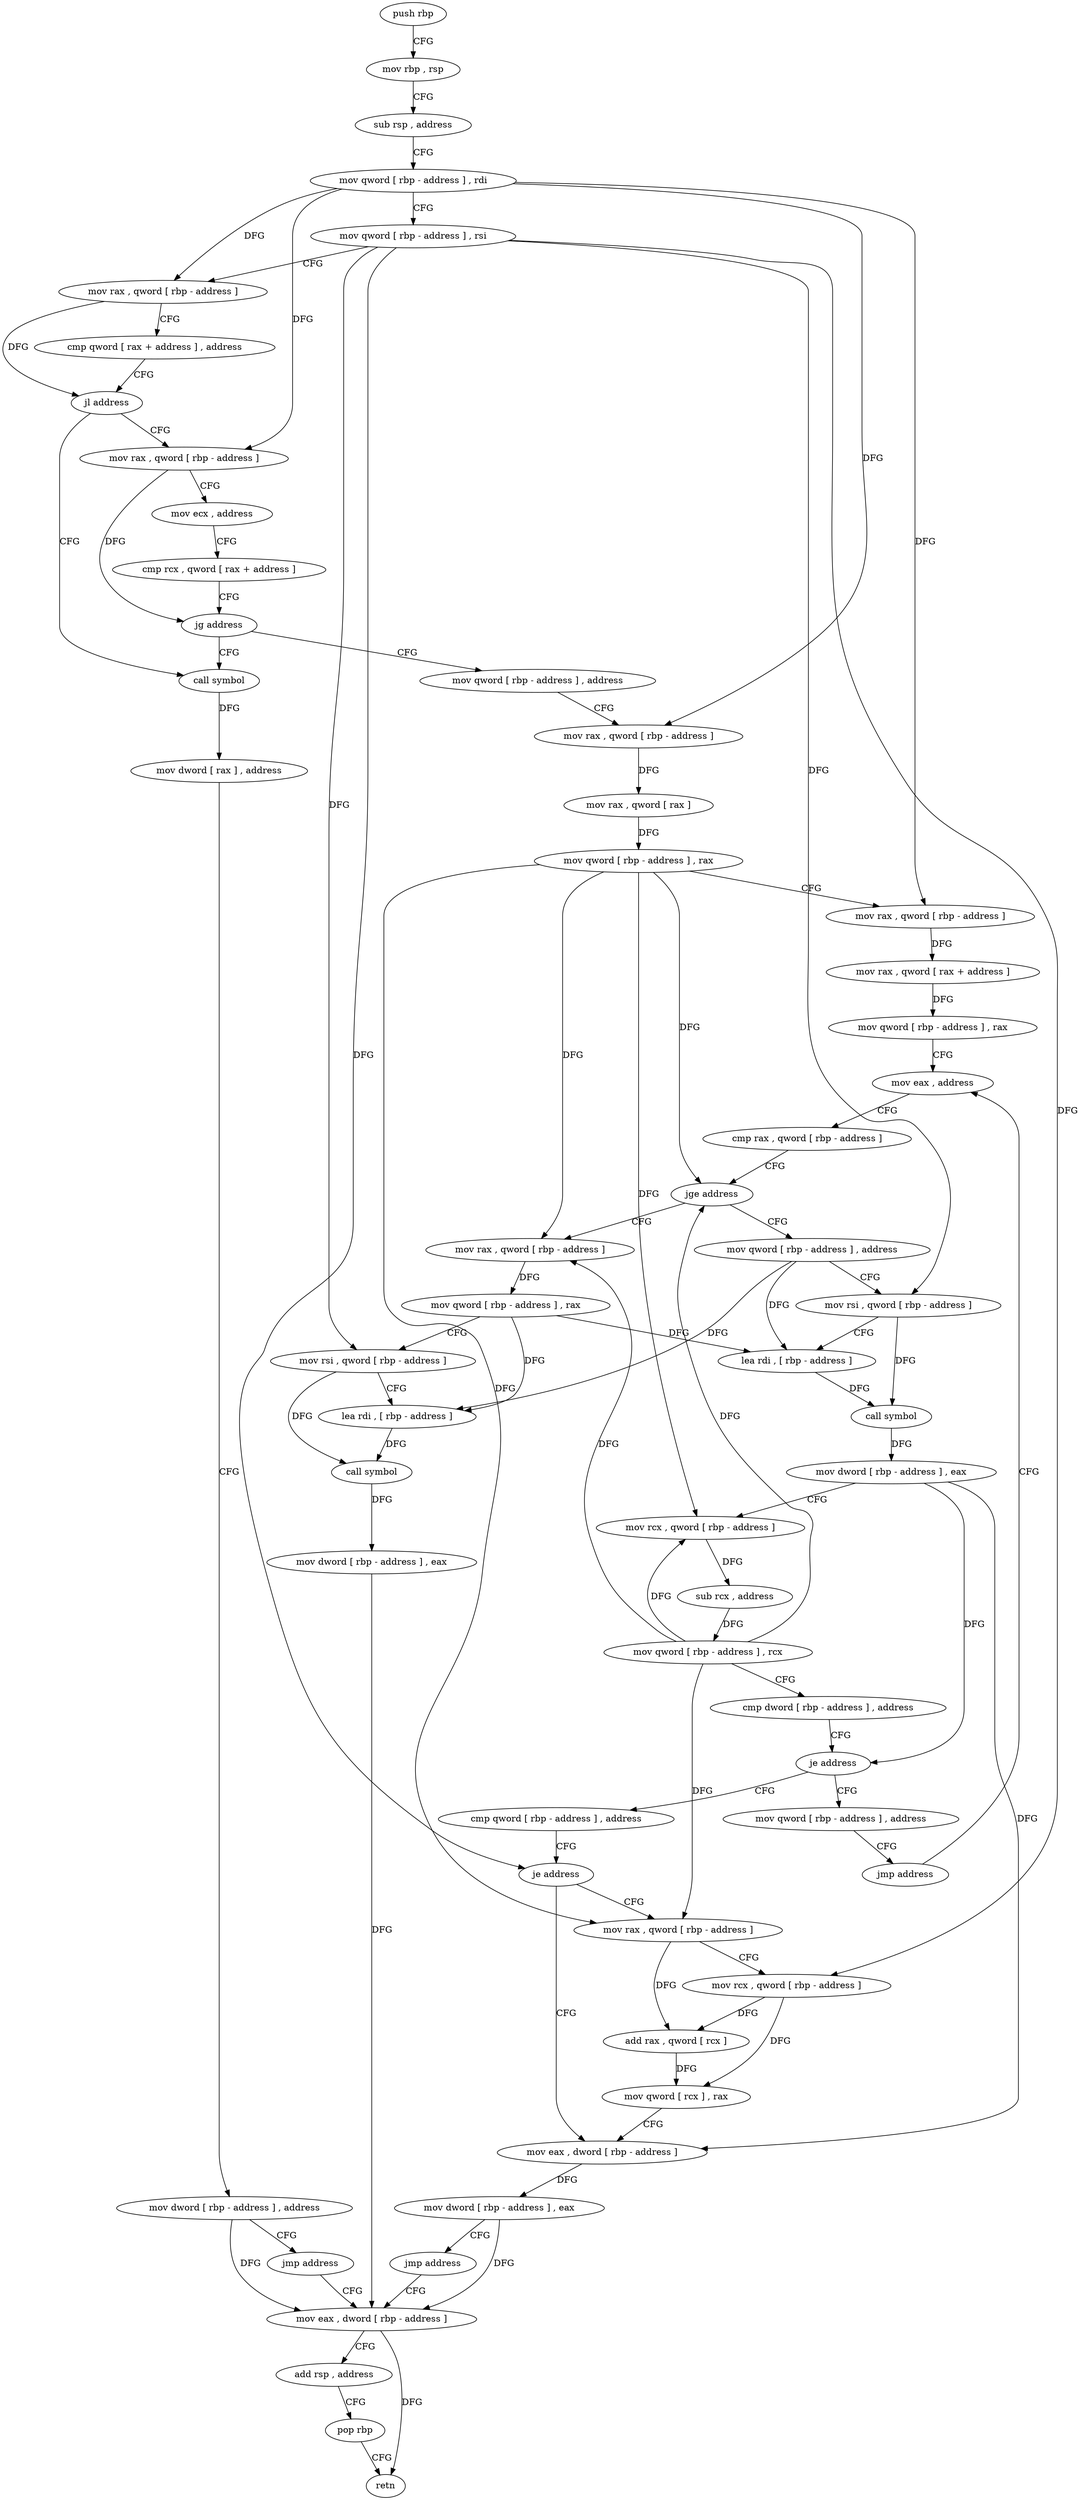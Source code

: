 digraph "func" {
"4237376" [label = "push rbp" ]
"4237377" [label = "mov rbp , rsp" ]
"4237380" [label = "sub rsp , address" ]
"4237384" [label = "mov qword [ rbp - address ] , rdi" ]
"4237388" [label = "mov qword [ rbp - address ] , rsi" ]
"4237392" [label = "mov rax , qword [ rbp - address ]" ]
"4237396" [label = "cmp qword [ rax + address ] , address" ]
"4237401" [label = "jl address" ]
"4237426" [label = "call symbol" ]
"4237407" [label = "mov rax , qword [ rbp - address ]" ]
"4237431" [label = "mov dword [ rax ] , address" ]
"4237437" [label = "mov dword [ rbp - address ] , address" ]
"4237444" [label = "jmp address" ]
"4237617" [label = "mov eax , dword [ rbp - address ]" ]
"4237411" [label = "mov ecx , address" ]
"4237416" [label = "cmp rcx , qword [ rax + address ]" ]
"4237420" [label = "jg address" ]
"4237449" [label = "mov qword [ rbp - address ] , address" ]
"4237620" [label = "add rsp , address" ]
"4237624" [label = "pop rbp" ]
"4237625" [label = "retn" ]
"4237457" [label = "mov rax , qword [ rbp - address ]" ]
"4237461" [label = "mov rax , qword [ rax ]" ]
"4237464" [label = "mov qword [ rbp - address ] , rax" ]
"4237468" [label = "mov rax , qword [ rbp - address ]" ]
"4237472" [label = "mov rax , qword [ rax + address ]" ]
"4237476" [label = "mov qword [ rbp - address ] , rax" ]
"4237480" [label = "mov eax , address" ]
"4237593" [label = "mov rax , qword [ rbp - address ]" ]
"4237597" [label = "mov qword [ rbp - address ] , rax" ]
"4237601" [label = "mov rsi , qword [ rbp - address ]" ]
"4237605" [label = "lea rdi , [ rbp - address ]" ]
"4237609" [label = "call symbol" ]
"4237614" [label = "mov dword [ rbp - address ] , eax" ]
"4237495" [label = "mov qword [ rbp - address ] , address" ]
"4237503" [label = "mov rsi , qword [ rbp - address ]" ]
"4237507" [label = "lea rdi , [ rbp - address ]" ]
"4237511" [label = "call symbol" ]
"4237516" [label = "mov dword [ rbp - address ] , eax" ]
"4237519" [label = "mov rcx , qword [ rbp - address ]" ]
"4237523" [label = "sub rcx , address" ]
"4237530" [label = "mov qword [ rbp - address ] , rcx" ]
"4237534" [label = "cmp dword [ rbp - address ] , address" ]
"4237538" [label = "je address" ]
"4237580" [label = "mov qword [ rbp - address ] , address" ]
"4237544" [label = "cmp qword [ rbp - address ] , address" ]
"4237588" [label = "jmp address" ]
"4237549" [label = "je address" ]
"4237569" [label = "mov eax , dword [ rbp - address ]" ]
"4237555" [label = "mov rax , qword [ rbp - address ]" ]
"4237485" [label = "cmp rax , qword [ rbp - address ]" ]
"4237489" [label = "jge address" ]
"4237572" [label = "mov dword [ rbp - address ] , eax" ]
"4237575" [label = "jmp address" ]
"4237559" [label = "mov rcx , qword [ rbp - address ]" ]
"4237563" [label = "add rax , qword [ rcx ]" ]
"4237566" [label = "mov qword [ rcx ] , rax" ]
"4237376" -> "4237377" [ label = "CFG" ]
"4237377" -> "4237380" [ label = "CFG" ]
"4237380" -> "4237384" [ label = "CFG" ]
"4237384" -> "4237388" [ label = "CFG" ]
"4237384" -> "4237392" [ label = "DFG" ]
"4237384" -> "4237407" [ label = "DFG" ]
"4237384" -> "4237457" [ label = "DFG" ]
"4237384" -> "4237468" [ label = "DFG" ]
"4237388" -> "4237392" [ label = "CFG" ]
"4237388" -> "4237601" [ label = "DFG" ]
"4237388" -> "4237503" [ label = "DFG" ]
"4237388" -> "4237549" [ label = "DFG" ]
"4237388" -> "4237559" [ label = "DFG" ]
"4237392" -> "4237396" [ label = "CFG" ]
"4237392" -> "4237401" [ label = "DFG" ]
"4237396" -> "4237401" [ label = "CFG" ]
"4237401" -> "4237426" [ label = "CFG" ]
"4237401" -> "4237407" [ label = "CFG" ]
"4237426" -> "4237431" [ label = "DFG" ]
"4237407" -> "4237411" [ label = "CFG" ]
"4237407" -> "4237420" [ label = "DFG" ]
"4237431" -> "4237437" [ label = "CFG" ]
"4237437" -> "4237444" [ label = "CFG" ]
"4237437" -> "4237617" [ label = "DFG" ]
"4237444" -> "4237617" [ label = "CFG" ]
"4237617" -> "4237620" [ label = "CFG" ]
"4237617" -> "4237625" [ label = "DFG" ]
"4237411" -> "4237416" [ label = "CFG" ]
"4237416" -> "4237420" [ label = "CFG" ]
"4237420" -> "4237449" [ label = "CFG" ]
"4237420" -> "4237426" [ label = "CFG" ]
"4237449" -> "4237457" [ label = "CFG" ]
"4237620" -> "4237624" [ label = "CFG" ]
"4237624" -> "4237625" [ label = "CFG" ]
"4237457" -> "4237461" [ label = "DFG" ]
"4237461" -> "4237464" [ label = "DFG" ]
"4237464" -> "4237468" [ label = "CFG" ]
"4237464" -> "4237489" [ label = "DFG" ]
"4237464" -> "4237593" [ label = "DFG" ]
"4237464" -> "4237519" [ label = "DFG" ]
"4237464" -> "4237555" [ label = "DFG" ]
"4237468" -> "4237472" [ label = "DFG" ]
"4237472" -> "4237476" [ label = "DFG" ]
"4237476" -> "4237480" [ label = "CFG" ]
"4237480" -> "4237485" [ label = "CFG" ]
"4237593" -> "4237597" [ label = "DFG" ]
"4237597" -> "4237601" [ label = "CFG" ]
"4237597" -> "4237605" [ label = "DFG" ]
"4237597" -> "4237507" [ label = "DFG" ]
"4237601" -> "4237605" [ label = "CFG" ]
"4237601" -> "4237609" [ label = "DFG" ]
"4237605" -> "4237609" [ label = "DFG" ]
"4237609" -> "4237614" [ label = "DFG" ]
"4237614" -> "4237617" [ label = "DFG" ]
"4237495" -> "4237503" [ label = "CFG" ]
"4237495" -> "4237605" [ label = "DFG" ]
"4237495" -> "4237507" [ label = "DFG" ]
"4237503" -> "4237507" [ label = "CFG" ]
"4237503" -> "4237511" [ label = "DFG" ]
"4237507" -> "4237511" [ label = "DFG" ]
"4237511" -> "4237516" [ label = "DFG" ]
"4237516" -> "4237519" [ label = "CFG" ]
"4237516" -> "4237538" [ label = "DFG" ]
"4237516" -> "4237569" [ label = "DFG" ]
"4237519" -> "4237523" [ label = "DFG" ]
"4237523" -> "4237530" [ label = "DFG" ]
"4237530" -> "4237534" [ label = "CFG" ]
"4237530" -> "4237489" [ label = "DFG" ]
"4237530" -> "4237593" [ label = "DFG" ]
"4237530" -> "4237519" [ label = "DFG" ]
"4237530" -> "4237555" [ label = "DFG" ]
"4237534" -> "4237538" [ label = "CFG" ]
"4237538" -> "4237580" [ label = "CFG" ]
"4237538" -> "4237544" [ label = "CFG" ]
"4237580" -> "4237588" [ label = "CFG" ]
"4237544" -> "4237549" [ label = "CFG" ]
"4237588" -> "4237480" [ label = "CFG" ]
"4237549" -> "4237569" [ label = "CFG" ]
"4237549" -> "4237555" [ label = "CFG" ]
"4237569" -> "4237572" [ label = "DFG" ]
"4237555" -> "4237559" [ label = "CFG" ]
"4237555" -> "4237563" [ label = "DFG" ]
"4237485" -> "4237489" [ label = "CFG" ]
"4237489" -> "4237593" [ label = "CFG" ]
"4237489" -> "4237495" [ label = "CFG" ]
"4237572" -> "4237575" [ label = "CFG" ]
"4237572" -> "4237617" [ label = "DFG" ]
"4237575" -> "4237617" [ label = "CFG" ]
"4237559" -> "4237563" [ label = "DFG" ]
"4237559" -> "4237566" [ label = "DFG" ]
"4237563" -> "4237566" [ label = "DFG" ]
"4237566" -> "4237569" [ label = "CFG" ]
}
